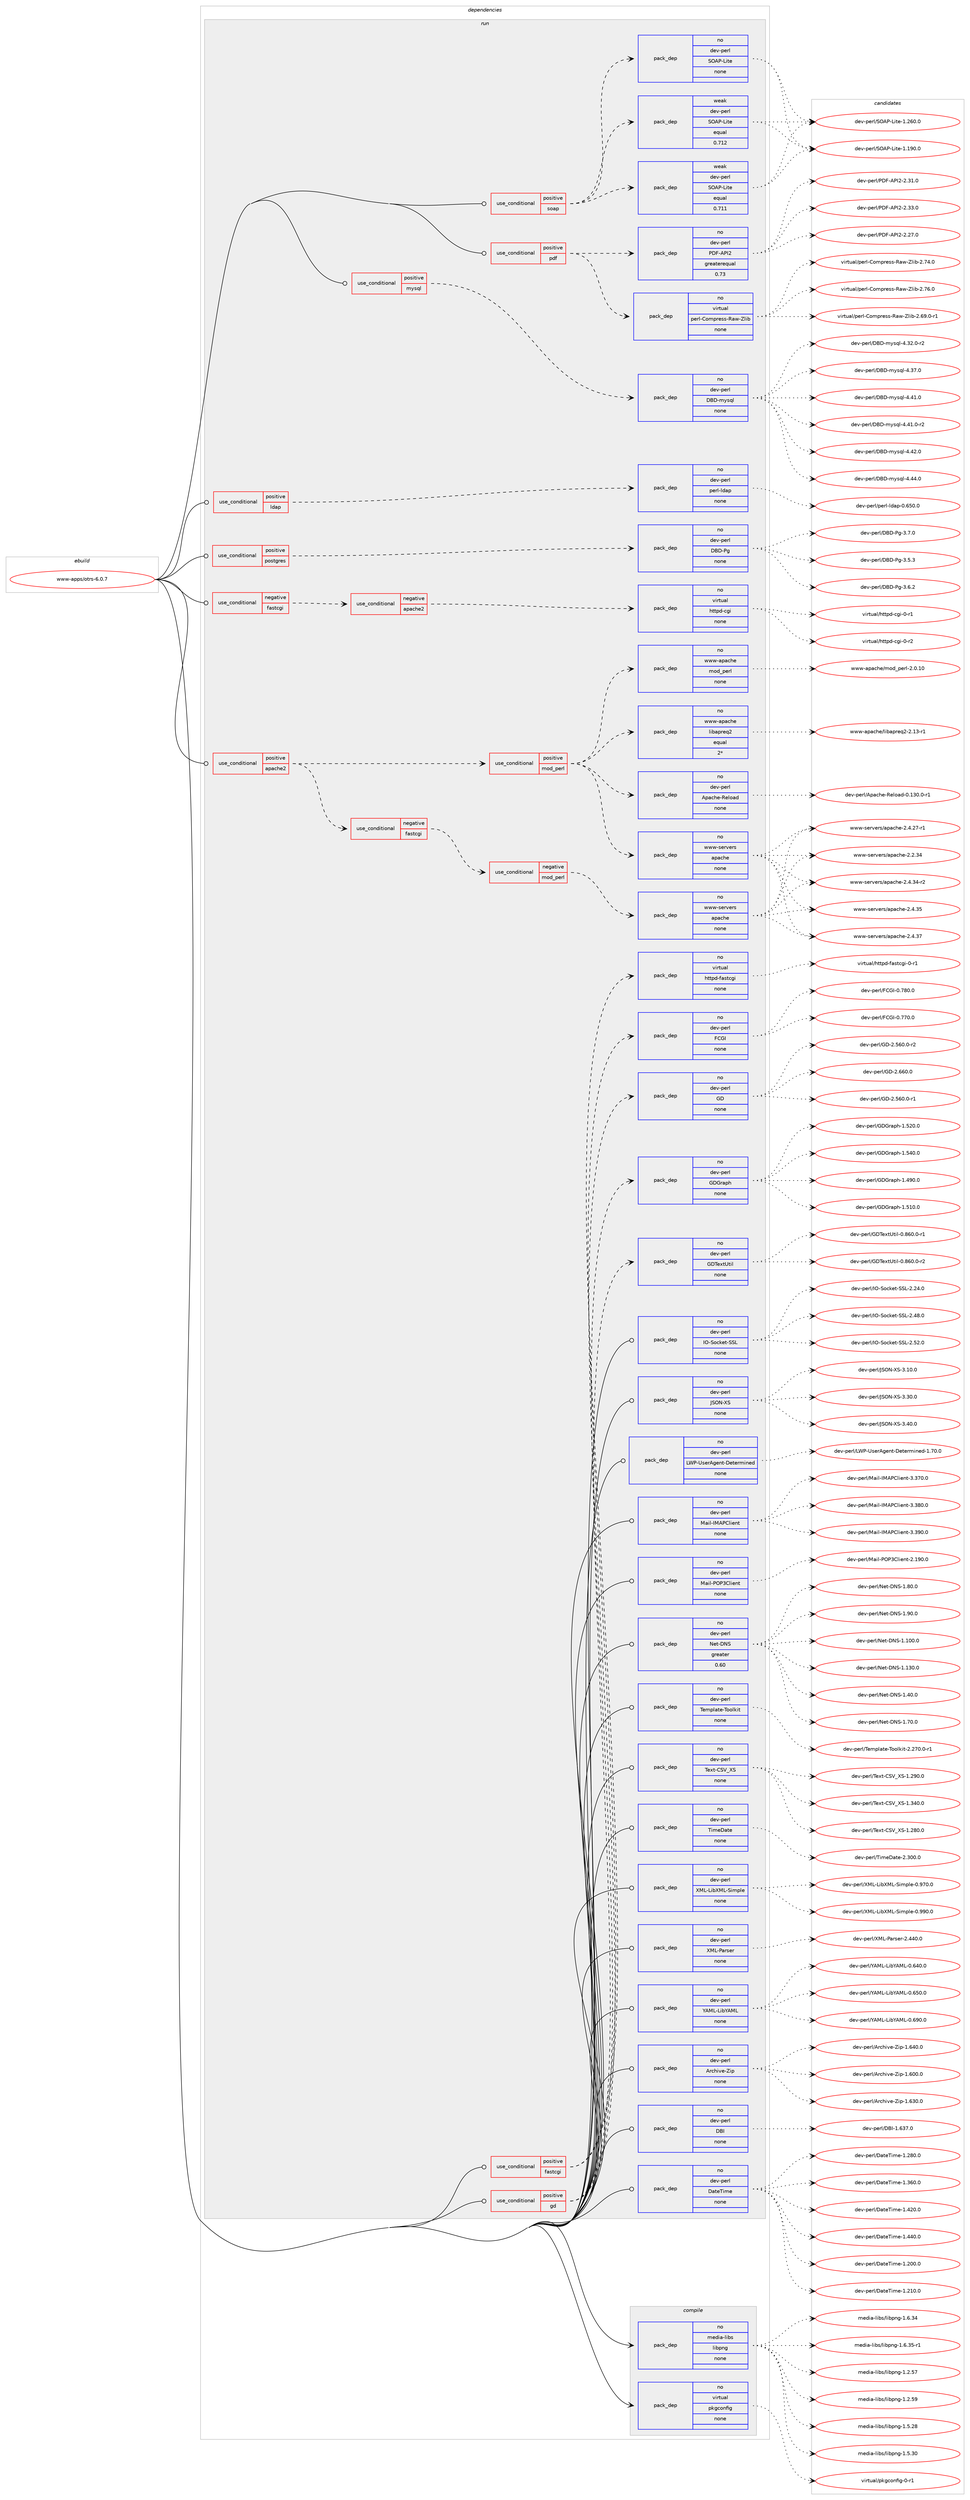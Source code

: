 digraph prolog {

# *************
# Graph options
# *************

newrank=true;
concentrate=true;
compound=true;
graph [rankdir=LR,fontname=Helvetica,fontsize=10,ranksep=1.5];#, ranksep=2.5, nodesep=0.2];
edge  [arrowhead=vee];
node  [fontname=Helvetica,fontsize=10];

# **********
# The ebuild
# **********

subgraph cluster_leftcol {
color=gray;
rank=same;
label=<<i>ebuild</i>>;
id [label="www-apps/otrs-6.0.7", color=red, width=4, href="../www-apps/otrs-6.0.7.svg"];
}

# ****************
# The dependencies
# ****************

subgraph cluster_midcol {
color=gray;
label=<<i>dependencies</i>>;
subgraph cluster_compile {
fillcolor="#eeeeee";
style=filled;
label=<<i>compile</i>>;
subgraph pack6107 {
dependency7615 [label=<<TABLE BORDER="0" CELLBORDER="1" CELLSPACING="0" CELLPADDING="4" WIDTH="220"><TR><TD ROWSPAN="6" CELLPADDING="30">pack_dep</TD></TR><TR><TD WIDTH="110">no</TD></TR><TR><TD>media-libs</TD></TR><TR><TD>libpng</TD></TR><TR><TD>none</TD></TR><TR><TD></TD></TR></TABLE>>, shape=none, color=blue];
}
id:e -> dependency7615:w [weight=20,style="solid",arrowhead="vee"];
subgraph pack6108 {
dependency7616 [label=<<TABLE BORDER="0" CELLBORDER="1" CELLSPACING="0" CELLPADDING="4" WIDTH="220"><TR><TD ROWSPAN="6" CELLPADDING="30">pack_dep</TD></TR><TR><TD WIDTH="110">no</TD></TR><TR><TD>virtual</TD></TR><TR><TD>pkgconfig</TD></TR><TR><TD>none</TD></TR><TR><TD></TD></TR></TABLE>>, shape=none, color=blue];
}
id:e -> dependency7616:w [weight=20,style="solid",arrowhead="vee"];
}
subgraph cluster_compileandrun {
fillcolor="#eeeeee";
style=filled;
label=<<i>compile and run</i>>;
}
subgraph cluster_run {
fillcolor="#eeeeee";
style=filled;
label=<<i>run</i>>;
subgraph cond1321 {
dependency7617 [label=<<TABLE BORDER="0" CELLBORDER="1" CELLSPACING="0" CELLPADDING="4"><TR><TD ROWSPAN="3" CELLPADDING="10">use_conditional</TD></TR><TR><TD>negative</TD></TR><TR><TD>fastcgi</TD></TR></TABLE>>, shape=none, color=red];
subgraph cond1322 {
dependency7618 [label=<<TABLE BORDER="0" CELLBORDER="1" CELLSPACING="0" CELLPADDING="4"><TR><TD ROWSPAN="3" CELLPADDING="10">use_conditional</TD></TR><TR><TD>negative</TD></TR><TR><TD>apache2</TD></TR></TABLE>>, shape=none, color=red];
subgraph pack6109 {
dependency7619 [label=<<TABLE BORDER="0" CELLBORDER="1" CELLSPACING="0" CELLPADDING="4" WIDTH="220"><TR><TD ROWSPAN="6" CELLPADDING="30">pack_dep</TD></TR><TR><TD WIDTH="110">no</TD></TR><TR><TD>virtual</TD></TR><TR><TD>httpd-cgi</TD></TR><TR><TD>none</TD></TR><TR><TD></TD></TR></TABLE>>, shape=none, color=blue];
}
dependency7618:e -> dependency7619:w [weight=20,style="dashed",arrowhead="vee"];
}
dependency7617:e -> dependency7618:w [weight=20,style="dashed",arrowhead="vee"];
}
id:e -> dependency7617:w [weight=20,style="solid",arrowhead="odot"];
subgraph cond1323 {
dependency7620 [label=<<TABLE BORDER="0" CELLBORDER="1" CELLSPACING="0" CELLPADDING="4"><TR><TD ROWSPAN="3" CELLPADDING="10">use_conditional</TD></TR><TR><TD>positive</TD></TR><TR><TD>apache2</TD></TR></TABLE>>, shape=none, color=red];
subgraph cond1324 {
dependency7621 [label=<<TABLE BORDER="0" CELLBORDER="1" CELLSPACING="0" CELLPADDING="4"><TR><TD ROWSPAN="3" CELLPADDING="10">use_conditional</TD></TR><TR><TD>positive</TD></TR><TR><TD>mod_perl</TD></TR></TABLE>>, shape=none, color=red];
subgraph pack6110 {
dependency7622 [label=<<TABLE BORDER="0" CELLBORDER="1" CELLSPACING="0" CELLPADDING="4" WIDTH="220"><TR><TD ROWSPAN="6" CELLPADDING="30">pack_dep</TD></TR><TR><TD WIDTH="110">no</TD></TR><TR><TD>dev-perl</TD></TR><TR><TD>Apache-Reload</TD></TR><TR><TD>none</TD></TR><TR><TD></TD></TR></TABLE>>, shape=none, color=blue];
}
dependency7621:e -> dependency7622:w [weight=20,style="dashed",arrowhead="vee"];
subgraph pack6111 {
dependency7623 [label=<<TABLE BORDER="0" CELLBORDER="1" CELLSPACING="0" CELLPADDING="4" WIDTH="220"><TR><TD ROWSPAN="6" CELLPADDING="30">pack_dep</TD></TR><TR><TD WIDTH="110">no</TD></TR><TR><TD>www-servers</TD></TR><TR><TD>apache</TD></TR><TR><TD>none</TD></TR><TR><TD></TD></TR></TABLE>>, shape=none, color=blue];
}
dependency7621:e -> dependency7623:w [weight=20,style="dashed",arrowhead="vee"];
subgraph pack6112 {
dependency7624 [label=<<TABLE BORDER="0" CELLBORDER="1" CELLSPACING="0" CELLPADDING="4" WIDTH="220"><TR><TD ROWSPAN="6" CELLPADDING="30">pack_dep</TD></TR><TR><TD WIDTH="110">no</TD></TR><TR><TD>www-apache</TD></TR><TR><TD>libapreq2</TD></TR><TR><TD>equal</TD></TR><TR><TD>2*</TD></TR></TABLE>>, shape=none, color=blue];
}
dependency7621:e -> dependency7624:w [weight=20,style="dashed",arrowhead="vee"];
subgraph pack6113 {
dependency7625 [label=<<TABLE BORDER="0" CELLBORDER="1" CELLSPACING="0" CELLPADDING="4" WIDTH="220"><TR><TD ROWSPAN="6" CELLPADDING="30">pack_dep</TD></TR><TR><TD WIDTH="110">no</TD></TR><TR><TD>www-apache</TD></TR><TR><TD>mod_perl</TD></TR><TR><TD>none</TD></TR><TR><TD></TD></TR></TABLE>>, shape=none, color=blue];
}
dependency7621:e -> dependency7625:w [weight=20,style="dashed",arrowhead="vee"];
}
dependency7620:e -> dependency7621:w [weight=20,style="dashed",arrowhead="vee"];
subgraph cond1325 {
dependency7626 [label=<<TABLE BORDER="0" CELLBORDER="1" CELLSPACING="0" CELLPADDING="4"><TR><TD ROWSPAN="3" CELLPADDING="10">use_conditional</TD></TR><TR><TD>negative</TD></TR><TR><TD>fastcgi</TD></TR></TABLE>>, shape=none, color=red];
subgraph cond1326 {
dependency7627 [label=<<TABLE BORDER="0" CELLBORDER="1" CELLSPACING="0" CELLPADDING="4"><TR><TD ROWSPAN="3" CELLPADDING="10">use_conditional</TD></TR><TR><TD>negative</TD></TR><TR><TD>mod_perl</TD></TR></TABLE>>, shape=none, color=red];
subgraph pack6114 {
dependency7628 [label=<<TABLE BORDER="0" CELLBORDER="1" CELLSPACING="0" CELLPADDING="4" WIDTH="220"><TR><TD ROWSPAN="6" CELLPADDING="30">pack_dep</TD></TR><TR><TD WIDTH="110">no</TD></TR><TR><TD>www-servers</TD></TR><TR><TD>apache</TD></TR><TR><TD>none</TD></TR><TR><TD></TD></TR></TABLE>>, shape=none, color=blue];
}
dependency7627:e -> dependency7628:w [weight=20,style="dashed",arrowhead="vee"];
}
dependency7626:e -> dependency7627:w [weight=20,style="dashed",arrowhead="vee"];
}
dependency7620:e -> dependency7626:w [weight=20,style="dashed",arrowhead="vee"];
}
id:e -> dependency7620:w [weight=20,style="solid",arrowhead="odot"];
subgraph cond1327 {
dependency7629 [label=<<TABLE BORDER="0" CELLBORDER="1" CELLSPACING="0" CELLPADDING="4"><TR><TD ROWSPAN="3" CELLPADDING="10">use_conditional</TD></TR><TR><TD>positive</TD></TR><TR><TD>fastcgi</TD></TR></TABLE>>, shape=none, color=red];
subgraph pack6115 {
dependency7630 [label=<<TABLE BORDER="0" CELLBORDER="1" CELLSPACING="0" CELLPADDING="4" WIDTH="220"><TR><TD ROWSPAN="6" CELLPADDING="30">pack_dep</TD></TR><TR><TD WIDTH="110">no</TD></TR><TR><TD>dev-perl</TD></TR><TR><TD>FCGI</TD></TR><TR><TD>none</TD></TR><TR><TD></TD></TR></TABLE>>, shape=none, color=blue];
}
dependency7629:e -> dependency7630:w [weight=20,style="dashed",arrowhead="vee"];
subgraph pack6116 {
dependency7631 [label=<<TABLE BORDER="0" CELLBORDER="1" CELLSPACING="0" CELLPADDING="4" WIDTH="220"><TR><TD ROWSPAN="6" CELLPADDING="30">pack_dep</TD></TR><TR><TD WIDTH="110">no</TD></TR><TR><TD>virtual</TD></TR><TR><TD>httpd-fastcgi</TD></TR><TR><TD>none</TD></TR><TR><TD></TD></TR></TABLE>>, shape=none, color=blue];
}
dependency7629:e -> dependency7631:w [weight=20,style="dashed",arrowhead="vee"];
}
id:e -> dependency7629:w [weight=20,style="solid",arrowhead="odot"];
subgraph cond1328 {
dependency7632 [label=<<TABLE BORDER="0" CELLBORDER="1" CELLSPACING="0" CELLPADDING="4"><TR><TD ROWSPAN="3" CELLPADDING="10">use_conditional</TD></TR><TR><TD>positive</TD></TR><TR><TD>gd</TD></TR></TABLE>>, shape=none, color=red];
subgraph pack6117 {
dependency7633 [label=<<TABLE BORDER="0" CELLBORDER="1" CELLSPACING="0" CELLPADDING="4" WIDTH="220"><TR><TD ROWSPAN="6" CELLPADDING="30">pack_dep</TD></TR><TR><TD WIDTH="110">no</TD></TR><TR><TD>dev-perl</TD></TR><TR><TD>GD</TD></TR><TR><TD>none</TD></TR><TR><TD></TD></TR></TABLE>>, shape=none, color=blue];
}
dependency7632:e -> dependency7633:w [weight=20,style="dashed",arrowhead="vee"];
subgraph pack6118 {
dependency7634 [label=<<TABLE BORDER="0" CELLBORDER="1" CELLSPACING="0" CELLPADDING="4" WIDTH="220"><TR><TD ROWSPAN="6" CELLPADDING="30">pack_dep</TD></TR><TR><TD WIDTH="110">no</TD></TR><TR><TD>dev-perl</TD></TR><TR><TD>GDTextUtil</TD></TR><TR><TD>none</TD></TR><TR><TD></TD></TR></TABLE>>, shape=none, color=blue];
}
dependency7632:e -> dependency7634:w [weight=20,style="dashed",arrowhead="vee"];
subgraph pack6119 {
dependency7635 [label=<<TABLE BORDER="0" CELLBORDER="1" CELLSPACING="0" CELLPADDING="4" WIDTH="220"><TR><TD ROWSPAN="6" CELLPADDING="30">pack_dep</TD></TR><TR><TD WIDTH="110">no</TD></TR><TR><TD>dev-perl</TD></TR><TR><TD>GDGraph</TD></TR><TR><TD>none</TD></TR><TR><TD></TD></TR></TABLE>>, shape=none, color=blue];
}
dependency7632:e -> dependency7635:w [weight=20,style="dashed",arrowhead="vee"];
}
id:e -> dependency7632:w [weight=20,style="solid",arrowhead="odot"];
subgraph cond1329 {
dependency7636 [label=<<TABLE BORDER="0" CELLBORDER="1" CELLSPACING="0" CELLPADDING="4"><TR><TD ROWSPAN="3" CELLPADDING="10">use_conditional</TD></TR><TR><TD>positive</TD></TR><TR><TD>ldap</TD></TR></TABLE>>, shape=none, color=red];
subgraph pack6120 {
dependency7637 [label=<<TABLE BORDER="0" CELLBORDER="1" CELLSPACING="0" CELLPADDING="4" WIDTH="220"><TR><TD ROWSPAN="6" CELLPADDING="30">pack_dep</TD></TR><TR><TD WIDTH="110">no</TD></TR><TR><TD>dev-perl</TD></TR><TR><TD>perl-ldap</TD></TR><TR><TD>none</TD></TR><TR><TD></TD></TR></TABLE>>, shape=none, color=blue];
}
dependency7636:e -> dependency7637:w [weight=20,style="dashed",arrowhead="vee"];
}
id:e -> dependency7636:w [weight=20,style="solid",arrowhead="odot"];
subgraph cond1330 {
dependency7638 [label=<<TABLE BORDER="0" CELLBORDER="1" CELLSPACING="0" CELLPADDING="4"><TR><TD ROWSPAN="3" CELLPADDING="10">use_conditional</TD></TR><TR><TD>positive</TD></TR><TR><TD>mysql</TD></TR></TABLE>>, shape=none, color=red];
subgraph pack6121 {
dependency7639 [label=<<TABLE BORDER="0" CELLBORDER="1" CELLSPACING="0" CELLPADDING="4" WIDTH="220"><TR><TD ROWSPAN="6" CELLPADDING="30">pack_dep</TD></TR><TR><TD WIDTH="110">no</TD></TR><TR><TD>dev-perl</TD></TR><TR><TD>DBD-mysql</TD></TR><TR><TD>none</TD></TR><TR><TD></TD></TR></TABLE>>, shape=none, color=blue];
}
dependency7638:e -> dependency7639:w [weight=20,style="dashed",arrowhead="vee"];
}
id:e -> dependency7638:w [weight=20,style="solid",arrowhead="odot"];
subgraph cond1331 {
dependency7640 [label=<<TABLE BORDER="0" CELLBORDER="1" CELLSPACING="0" CELLPADDING="4"><TR><TD ROWSPAN="3" CELLPADDING="10">use_conditional</TD></TR><TR><TD>positive</TD></TR><TR><TD>pdf</TD></TR></TABLE>>, shape=none, color=red];
subgraph pack6122 {
dependency7641 [label=<<TABLE BORDER="0" CELLBORDER="1" CELLSPACING="0" CELLPADDING="4" WIDTH="220"><TR><TD ROWSPAN="6" CELLPADDING="30">pack_dep</TD></TR><TR><TD WIDTH="110">no</TD></TR><TR><TD>dev-perl</TD></TR><TR><TD>PDF-API2</TD></TR><TR><TD>greaterequal</TD></TR><TR><TD>0.73</TD></TR></TABLE>>, shape=none, color=blue];
}
dependency7640:e -> dependency7641:w [weight=20,style="dashed",arrowhead="vee"];
subgraph pack6123 {
dependency7642 [label=<<TABLE BORDER="0" CELLBORDER="1" CELLSPACING="0" CELLPADDING="4" WIDTH="220"><TR><TD ROWSPAN="6" CELLPADDING="30">pack_dep</TD></TR><TR><TD WIDTH="110">no</TD></TR><TR><TD>virtual</TD></TR><TR><TD>perl-Compress-Raw-Zlib</TD></TR><TR><TD>none</TD></TR><TR><TD></TD></TR></TABLE>>, shape=none, color=blue];
}
dependency7640:e -> dependency7642:w [weight=20,style="dashed",arrowhead="vee"];
}
id:e -> dependency7640:w [weight=20,style="solid",arrowhead="odot"];
subgraph cond1332 {
dependency7643 [label=<<TABLE BORDER="0" CELLBORDER="1" CELLSPACING="0" CELLPADDING="4"><TR><TD ROWSPAN="3" CELLPADDING="10">use_conditional</TD></TR><TR><TD>positive</TD></TR><TR><TD>postgres</TD></TR></TABLE>>, shape=none, color=red];
subgraph pack6124 {
dependency7644 [label=<<TABLE BORDER="0" CELLBORDER="1" CELLSPACING="0" CELLPADDING="4" WIDTH="220"><TR><TD ROWSPAN="6" CELLPADDING="30">pack_dep</TD></TR><TR><TD WIDTH="110">no</TD></TR><TR><TD>dev-perl</TD></TR><TR><TD>DBD-Pg</TD></TR><TR><TD>none</TD></TR><TR><TD></TD></TR></TABLE>>, shape=none, color=blue];
}
dependency7643:e -> dependency7644:w [weight=20,style="dashed",arrowhead="vee"];
}
id:e -> dependency7643:w [weight=20,style="solid",arrowhead="odot"];
subgraph cond1333 {
dependency7645 [label=<<TABLE BORDER="0" CELLBORDER="1" CELLSPACING="0" CELLPADDING="4"><TR><TD ROWSPAN="3" CELLPADDING="10">use_conditional</TD></TR><TR><TD>positive</TD></TR><TR><TD>soap</TD></TR></TABLE>>, shape=none, color=red];
subgraph pack6125 {
dependency7646 [label=<<TABLE BORDER="0" CELLBORDER="1" CELLSPACING="0" CELLPADDING="4" WIDTH="220"><TR><TD ROWSPAN="6" CELLPADDING="30">pack_dep</TD></TR><TR><TD WIDTH="110">no</TD></TR><TR><TD>dev-perl</TD></TR><TR><TD>SOAP-Lite</TD></TR><TR><TD>none</TD></TR><TR><TD></TD></TR></TABLE>>, shape=none, color=blue];
}
dependency7645:e -> dependency7646:w [weight=20,style="dashed",arrowhead="vee"];
subgraph pack6126 {
dependency7647 [label=<<TABLE BORDER="0" CELLBORDER="1" CELLSPACING="0" CELLPADDING="4" WIDTH="220"><TR><TD ROWSPAN="6" CELLPADDING="30">pack_dep</TD></TR><TR><TD WIDTH="110">weak</TD></TR><TR><TD>dev-perl</TD></TR><TR><TD>SOAP-Lite</TD></TR><TR><TD>equal</TD></TR><TR><TD>0.711</TD></TR></TABLE>>, shape=none, color=blue];
}
dependency7645:e -> dependency7647:w [weight=20,style="dashed",arrowhead="vee"];
subgraph pack6127 {
dependency7648 [label=<<TABLE BORDER="0" CELLBORDER="1" CELLSPACING="0" CELLPADDING="4" WIDTH="220"><TR><TD ROWSPAN="6" CELLPADDING="30">pack_dep</TD></TR><TR><TD WIDTH="110">weak</TD></TR><TR><TD>dev-perl</TD></TR><TR><TD>SOAP-Lite</TD></TR><TR><TD>equal</TD></TR><TR><TD>0.712</TD></TR></TABLE>>, shape=none, color=blue];
}
dependency7645:e -> dependency7648:w [weight=20,style="dashed",arrowhead="vee"];
}
id:e -> dependency7645:w [weight=20,style="solid",arrowhead="odot"];
subgraph pack6128 {
dependency7649 [label=<<TABLE BORDER="0" CELLBORDER="1" CELLSPACING="0" CELLPADDING="4" WIDTH="220"><TR><TD ROWSPAN="6" CELLPADDING="30">pack_dep</TD></TR><TR><TD WIDTH="110">no</TD></TR><TR><TD>dev-perl</TD></TR><TR><TD>Archive-Zip</TD></TR><TR><TD>none</TD></TR><TR><TD></TD></TR></TABLE>>, shape=none, color=blue];
}
id:e -> dependency7649:w [weight=20,style="solid",arrowhead="odot"];
subgraph pack6129 {
dependency7650 [label=<<TABLE BORDER="0" CELLBORDER="1" CELLSPACING="0" CELLPADDING="4" WIDTH="220"><TR><TD ROWSPAN="6" CELLPADDING="30">pack_dep</TD></TR><TR><TD WIDTH="110">no</TD></TR><TR><TD>dev-perl</TD></TR><TR><TD>DBI</TD></TR><TR><TD>none</TD></TR><TR><TD></TD></TR></TABLE>>, shape=none, color=blue];
}
id:e -> dependency7650:w [weight=20,style="solid",arrowhead="odot"];
subgraph pack6130 {
dependency7651 [label=<<TABLE BORDER="0" CELLBORDER="1" CELLSPACING="0" CELLPADDING="4" WIDTH="220"><TR><TD ROWSPAN="6" CELLPADDING="30">pack_dep</TD></TR><TR><TD WIDTH="110">no</TD></TR><TR><TD>dev-perl</TD></TR><TR><TD>DateTime</TD></TR><TR><TD>none</TD></TR><TR><TD></TD></TR></TABLE>>, shape=none, color=blue];
}
id:e -> dependency7651:w [weight=20,style="solid",arrowhead="odot"];
subgraph pack6131 {
dependency7652 [label=<<TABLE BORDER="0" CELLBORDER="1" CELLSPACING="0" CELLPADDING="4" WIDTH="220"><TR><TD ROWSPAN="6" CELLPADDING="30">pack_dep</TD></TR><TR><TD WIDTH="110">no</TD></TR><TR><TD>dev-perl</TD></TR><TR><TD>IO-Socket-SSL</TD></TR><TR><TD>none</TD></TR><TR><TD></TD></TR></TABLE>>, shape=none, color=blue];
}
id:e -> dependency7652:w [weight=20,style="solid",arrowhead="odot"];
subgraph pack6132 {
dependency7653 [label=<<TABLE BORDER="0" CELLBORDER="1" CELLSPACING="0" CELLPADDING="4" WIDTH="220"><TR><TD ROWSPAN="6" CELLPADDING="30">pack_dep</TD></TR><TR><TD WIDTH="110">no</TD></TR><TR><TD>dev-perl</TD></TR><TR><TD>JSON-XS</TD></TR><TR><TD>none</TD></TR><TR><TD></TD></TR></TABLE>>, shape=none, color=blue];
}
id:e -> dependency7653:w [weight=20,style="solid",arrowhead="odot"];
subgraph pack6133 {
dependency7654 [label=<<TABLE BORDER="0" CELLBORDER="1" CELLSPACING="0" CELLPADDING="4" WIDTH="220"><TR><TD ROWSPAN="6" CELLPADDING="30">pack_dep</TD></TR><TR><TD WIDTH="110">no</TD></TR><TR><TD>dev-perl</TD></TR><TR><TD>LWP-UserAgent-Determined</TD></TR><TR><TD>none</TD></TR><TR><TD></TD></TR></TABLE>>, shape=none, color=blue];
}
id:e -> dependency7654:w [weight=20,style="solid",arrowhead="odot"];
subgraph pack6134 {
dependency7655 [label=<<TABLE BORDER="0" CELLBORDER="1" CELLSPACING="0" CELLPADDING="4" WIDTH="220"><TR><TD ROWSPAN="6" CELLPADDING="30">pack_dep</TD></TR><TR><TD WIDTH="110">no</TD></TR><TR><TD>dev-perl</TD></TR><TR><TD>Mail-IMAPClient</TD></TR><TR><TD>none</TD></TR><TR><TD></TD></TR></TABLE>>, shape=none, color=blue];
}
id:e -> dependency7655:w [weight=20,style="solid",arrowhead="odot"];
subgraph pack6135 {
dependency7656 [label=<<TABLE BORDER="0" CELLBORDER="1" CELLSPACING="0" CELLPADDING="4" WIDTH="220"><TR><TD ROWSPAN="6" CELLPADDING="30">pack_dep</TD></TR><TR><TD WIDTH="110">no</TD></TR><TR><TD>dev-perl</TD></TR><TR><TD>Mail-POP3Client</TD></TR><TR><TD>none</TD></TR><TR><TD></TD></TR></TABLE>>, shape=none, color=blue];
}
id:e -> dependency7656:w [weight=20,style="solid",arrowhead="odot"];
subgraph pack6136 {
dependency7657 [label=<<TABLE BORDER="0" CELLBORDER="1" CELLSPACING="0" CELLPADDING="4" WIDTH="220"><TR><TD ROWSPAN="6" CELLPADDING="30">pack_dep</TD></TR><TR><TD WIDTH="110">no</TD></TR><TR><TD>dev-perl</TD></TR><TR><TD>Net-DNS</TD></TR><TR><TD>greater</TD></TR><TR><TD>0.60</TD></TR></TABLE>>, shape=none, color=blue];
}
id:e -> dependency7657:w [weight=20,style="solid",arrowhead="odot"];
subgraph pack6137 {
dependency7658 [label=<<TABLE BORDER="0" CELLBORDER="1" CELLSPACING="0" CELLPADDING="4" WIDTH="220"><TR><TD ROWSPAN="6" CELLPADDING="30">pack_dep</TD></TR><TR><TD WIDTH="110">no</TD></TR><TR><TD>dev-perl</TD></TR><TR><TD>Template-Toolkit</TD></TR><TR><TD>none</TD></TR><TR><TD></TD></TR></TABLE>>, shape=none, color=blue];
}
id:e -> dependency7658:w [weight=20,style="solid",arrowhead="odot"];
subgraph pack6138 {
dependency7659 [label=<<TABLE BORDER="0" CELLBORDER="1" CELLSPACING="0" CELLPADDING="4" WIDTH="220"><TR><TD ROWSPAN="6" CELLPADDING="30">pack_dep</TD></TR><TR><TD WIDTH="110">no</TD></TR><TR><TD>dev-perl</TD></TR><TR><TD>Text-CSV_XS</TD></TR><TR><TD>none</TD></TR><TR><TD></TD></TR></TABLE>>, shape=none, color=blue];
}
id:e -> dependency7659:w [weight=20,style="solid",arrowhead="odot"];
subgraph pack6139 {
dependency7660 [label=<<TABLE BORDER="0" CELLBORDER="1" CELLSPACING="0" CELLPADDING="4" WIDTH="220"><TR><TD ROWSPAN="6" CELLPADDING="30">pack_dep</TD></TR><TR><TD WIDTH="110">no</TD></TR><TR><TD>dev-perl</TD></TR><TR><TD>TimeDate</TD></TR><TR><TD>none</TD></TR><TR><TD></TD></TR></TABLE>>, shape=none, color=blue];
}
id:e -> dependency7660:w [weight=20,style="solid",arrowhead="odot"];
subgraph pack6140 {
dependency7661 [label=<<TABLE BORDER="0" CELLBORDER="1" CELLSPACING="0" CELLPADDING="4" WIDTH="220"><TR><TD ROWSPAN="6" CELLPADDING="30">pack_dep</TD></TR><TR><TD WIDTH="110">no</TD></TR><TR><TD>dev-perl</TD></TR><TR><TD>XML-LibXML-Simple</TD></TR><TR><TD>none</TD></TR><TR><TD></TD></TR></TABLE>>, shape=none, color=blue];
}
id:e -> dependency7661:w [weight=20,style="solid",arrowhead="odot"];
subgraph pack6141 {
dependency7662 [label=<<TABLE BORDER="0" CELLBORDER="1" CELLSPACING="0" CELLPADDING="4" WIDTH="220"><TR><TD ROWSPAN="6" CELLPADDING="30">pack_dep</TD></TR><TR><TD WIDTH="110">no</TD></TR><TR><TD>dev-perl</TD></TR><TR><TD>XML-Parser</TD></TR><TR><TD>none</TD></TR><TR><TD></TD></TR></TABLE>>, shape=none, color=blue];
}
id:e -> dependency7662:w [weight=20,style="solid",arrowhead="odot"];
subgraph pack6142 {
dependency7663 [label=<<TABLE BORDER="0" CELLBORDER="1" CELLSPACING="0" CELLPADDING="4" WIDTH="220"><TR><TD ROWSPAN="6" CELLPADDING="30">pack_dep</TD></TR><TR><TD WIDTH="110">no</TD></TR><TR><TD>dev-perl</TD></TR><TR><TD>YAML-LibYAML</TD></TR><TR><TD>none</TD></TR><TR><TD></TD></TR></TABLE>>, shape=none, color=blue];
}
id:e -> dependency7663:w [weight=20,style="solid",arrowhead="odot"];
}
}

# **************
# The candidates
# **************

subgraph cluster_choices {
rank=same;
color=gray;
label=<<i>candidates</i>>;

subgraph choice6107 {
color=black;
nodesep=1;
choice109101100105974510810598115471081059811211010345494650465355 [label="media-libs/libpng-1.2.57", color=red, width=4,href="../media-libs/libpng-1.2.57.svg"];
choice109101100105974510810598115471081059811211010345494650465357 [label="media-libs/libpng-1.2.59", color=red, width=4,href="../media-libs/libpng-1.2.59.svg"];
choice109101100105974510810598115471081059811211010345494653465056 [label="media-libs/libpng-1.5.28", color=red, width=4,href="../media-libs/libpng-1.5.28.svg"];
choice109101100105974510810598115471081059811211010345494653465148 [label="media-libs/libpng-1.5.30", color=red, width=4,href="../media-libs/libpng-1.5.30.svg"];
choice109101100105974510810598115471081059811211010345494654465152 [label="media-libs/libpng-1.6.34", color=red, width=4,href="../media-libs/libpng-1.6.34.svg"];
choice1091011001059745108105981154710810598112110103454946544651534511449 [label="media-libs/libpng-1.6.35-r1", color=red, width=4,href="../media-libs/libpng-1.6.35-r1.svg"];
dependency7615:e -> choice109101100105974510810598115471081059811211010345494650465355:w [style=dotted,weight="100"];
dependency7615:e -> choice109101100105974510810598115471081059811211010345494650465357:w [style=dotted,weight="100"];
dependency7615:e -> choice109101100105974510810598115471081059811211010345494653465056:w [style=dotted,weight="100"];
dependency7615:e -> choice109101100105974510810598115471081059811211010345494653465148:w [style=dotted,weight="100"];
dependency7615:e -> choice109101100105974510810598115471081059811211010345494654465152:w [style=dotted,weight="100"];
dependency7615:e -> choice1091011001059745108105981154710810598112110103454946544651534511449:w [style=dotted,weight="100"];
}
subgraph choice6108 {
color=black;
nodesep=1;
choice11810511411611797108471121071039911111010210510345484511449 [label="virtual/pkgconfig-0-r1", color=red, width=4,href="../virtual/pkgconfig-0-r1.svg"];
dependency7616:e -> choice11810511411611797108471121071039911111010210510345484511449:w [style=dotted,weight="100"];
}
subgraph choice6109 {
color=black;
nodesep=1;
choice1181051141161179710847104116116112100459910310545484511449 [label="virtual/httpd-cgi-0-r1", color=red, width=4,href="../virtual/httpd-cgi-0-r1.svg"];
choice1181051141161179710847104116116112100459910310545484511450 [label="virtual/httpd-cgi-0-r2", color=red, width=4,href="../virtual/httpd-cgi-0-r2.svg"];
dependency7619:e -> choice1181051141161179710847104116116112100459910310545484511449:w [style=dotted,weight="100"];
dependency7619:e -> choice1181051141161179710847104116116112100459910310545484511450:w [style=dotted,weight="100"];
}
subgraph choice6110 {
color=black;
nodesep=1;
choice100101118451121011141084765112979910410145821011081119710045484649514846484511449 [label="dev-perl/Apache-Reload-0.130.0-r1", color=red, width=4,href="../dev-perl/Apache-Reload-0.130.0-r1.svg"];
dependency7622:e -> choice100101118451121011141084765112979910410145821011081119710045484649514846484511449:w [style=dotted,weight="100"];
}
subgraph choice6111 {
color=black;
nodesep=1;
choice119119119451151011141181011141154797112979910410145504650465152 [label="www-servers/apache-2.2.34", color=red, width=4,href="../www-servers/apache-2.2.34.svg"];
choice1191191194511510111411810111411547971129799104101455046524650554511449 [label="www-servers/apache-2.4.27-r1", color=red, width=4,href="../www-servers/apache-2.4.27-r1.svg"];
choice1191191194511510111411810111411547971129799104101455046524651524511450 [label="www-servers/apache-2.4.34-r2", color=red, width=4,href="../www-servers/apache-2.4.34-r2.svg"];
choice119119119451151011141181011141154797112979910410145504652465153 [label="www-servers/apache-2.4.35", color=red, width=4,href="../www-servers/apache-2.4.35.svg"];
choice119119119451151011141181011141154797112979910410145504652465155 [label="www-servers/apache-2.4.37", color=red, width=4,href="../www-servers/apache-2.4.37.svg"];
dependency7623:e -> choice119119119451151011141181011141154797112979910410145504650465152:w [style=dotted,weight="100"];
dependency7623:e -> choice1191191194511510111411810111411547971129799104101455046524650554511449:w [style=dotted,weight="100"];
dependency7623:e -> choice1191191194511510111411810111411547971129799104101455046524651524511450:w [style=dotted,weight="100"];
dependency7623:e -> choice119119119451151011141181011141154797112979910410145504652465153:w [style=dotted,weight="100"];
dependency7623:e -> choice119119119451151011141181011141154797112979910410145504652465155:w [style=dotted,weight="100"];
}
subgraph choice6112 {
color=black;
nodesep=1;
choice119119119459711297991041014710810598971121141011135045504649514511449 [label="www-apache/libapreq2-2.13-r1", color=red, width=4,href="../www-apache/libapreq2-2.13-r1.svg"];
dependency7624:e -> choice119119119459711297991041014710810598971121141011135045504649514511449:w [style=dotted,weight="100"];
}
subgraph choice6113 {
color=black;
nodesep=1;
choice11911911945971129799104101471091111009511210111410845504648464948 [label="www-apache/mod_perl-2.0.10", color=red, width=4,href="../www-apache/mod_perl-2.0.10.svg"];
dependency7625:e -> choice11911911945971129799104101471091111009511210111410845504648464948:w [style=dotted,weight="100"];
}
subgraph choice6114 {
color=black;
nodesep=1;
choice119119119451151011141181011141154797112979910410145504650465152 [label="www-servers/apache-2.2.34", color=red, width=4,href="../www-servers/apache-2.2.34.svg"];
choice1191191194511510111411810111411547971129799104101455046524650554511449 [label="www-servers/apache-2.4.27-r1", color=red, width=4,href="../www-servers/apache-2.4.27-r1.svg"];
choice1191191194511510111411810111411547971129799104101455046524651524511450 [label="www-servers/apache-2.4.34-r2", color=red, width=4,href="../www-servers/apache-2.4.34-r2.svg"];
choice119119119451151011141181011141154797112979910410145504652465153 [label="www-servers/apache-2.4.35", color=red, width=4,href="../www-servers/apache-2.4.35.svg"];
choice119119119451151011141181011141154797112979910410145504652465155 [label="www-servers/apache-2.4.37", color=red, width=4,href="../www-servers/apache-2.4.37.svg"];
dependency7628:e -> choice119119119451151011141181011141154797112979910410145504650465152:w [style=dotted,weight="100"];
dependency7628:e -> choice1191191194511510111411810111411547971129799104101455046524650554511449:w [style=dotted,weight="100"];
dependency7628:e -> choice1191191194511510111411810111411547971129799104101455046524651524511450:w [style=dotted,weight="100"];
dependency7628:e -> choice119119119451151011141181011141154797112979910410145504652465153:w [style=dotted,weight="100"];
dependency7628:e -> choice119119119451151011141181011141154797112979910410145504652465155:w [style=dotted,weight="100"];
}
subgraph choice6115 {
color=black;
nodesep=1;
choice1001011184511210111410847706771734548465555484648 [label="dev-perl/FCGI-0.770.0", color=red, width=4,href="../dev-perl/FCGI-0.770.0.svg"];
choice1001011184511210111410847706771734548465556484648 [label="dev-perl/FCGI-0.780.0", color=red, width=4,href="../dev-perl/FCGI-0.780.0.svg"];
dependency7630:e -> choice1001011184511210111410847706771734548465555484648:w [style=dotted,weight="100"];
dependency7630:e -> choice1001011184511210111410847706771734548465556484648:w [style=dotted,weight="100"];
}
subgraph choice6116 {
color=black;
nodesep=1;
choice118105114116117971084710411611611210045102971151169910310545484511449 [label="virtual/httpd-fastcgi-0-r1", color=red, width=4,href="../virtual/httpd-fastcgi-0-r1.svg"];
dependency7631:e -> choice118105114116117971084710411611611210045102971151169910310545484511449:w [style=dotted,weight="100"];
}
subgraph choice6117 {
color=black;
nodesep=1;
choice1001011184511210111410847716845504653544846484511449 [label="dev-perl/GD-2.560.0-r1", color=red, width=4,href="../dev-perl/GD-2.560.0-r1.svg"];
choice1001011184511210111410847716845504653544846484511450 [label="dev-perl/GD-2.560.0-r2", color=red, width=4,href="../dev-perl/GD-2.560.0-r2.svg"];
choice100101118451121011141084771684550465454484648 [label="dev-perl/GD-2.660.0", color=red, width=4,href="../dev-perl/GD-2.660.0.svg"];
dependency7633:e -> choice1001011184511210111410847716845504653544846484511449:w [style=dotted,weight="100"];
dependency7633:e -> choice1001011184511210111410847716845504653544846484511450:w [style=dotted,weight="100"];
dependency7633:e -> choice100101118451121011141084771684550465454484648:w [style=dotted,weight="100"];
}
subgraph choice6118 {
color=black;
nodesep=1;
choice10010111845112101114108477168841011201168511610510845484656544846484511449 [label="dev-perl/GDTextUtil-0.860.0-r1", color=red, width=4,href="../dev-perl/GDTextUtil-0.860.0-r1.svg"];
choice10010111845112101114108477168841011201168511610510845484656544846484511450 [label="dev-perl/GDTextUtil-0.860.0-r2", color=red, width=4,href="../dev-perl/GDTextUtil-0.860.0-r2.svg"];
dependency7634:e -> choice10010111845112101114108477168841011201168511610510845484656544846484511449:w [style=dotted,weight="100"];
dependency7634:e -> choice10010111845112101114108477168841011201168511610510845484656544846484511450:w [style=dotted,weight="100"];
}
subgraph choice6119 {
color=black;
nodesep=1;
choice1001011184511210111410847716871114971121044549465257484648 [label="dev-perl/GDGraph-1.490.0", color=red, width=4,href="../dev-perl/GDGraph-1.490.0.svg"];
choice1001011184511210111410847716871114971121044549465349484648 [label="dev-perl/GDGraph-1.510.0", color=red, width=4,href="../dev-perl/GDGraph-1.510.0.svg"];
choice1001011184511210111410847716871114971121044549465350484648 [label="dev-perl/GDGraph-1.520.0", color=red, width=4,href="../dev-perl/GDGraph-1.520.0.svg"];
choice1001011184511210111410847716871114971121044549465352484648 [label="dev-perl/GDGraph-1.540.0", color=red, width=4,href="../dev-perl/GDGraph-1.540.0.svg"];
dependency7635:e -> choice1001011184511210111410847716871114971121044549465257484648:w [style=dotted,weight="100"];
dependency7635:e -> choice1001011184511210111410847716871114971121044549465349484648:w [style=dotted,weight="100"];
dependency7635:e -> choice1001011184511210111410847716871114971121044549465350484648:w [style=dotted,weight="100"];
dependency7635:e -> choice1001011184511210111410847716871114971121044549465352484648:w [style=dotted,weight="100"];
}
subgraph choice6120 {
color=black;
nodesep=1;
choice100101118451121011141084711210111410845108100971124548465453484648 [label="dev-perl/perl-ldap-0.650.0", color=red, width=4,href="../dev-perl/perl-ldap-0.650.0.svg"];
dependency7637:e -> choice100101118451121011141084711210111410845108100971124548465453484648:w [style=dotted,weight="100"];
}
subgraph choice6121 {
color=black;
nodesep=1;
choice100101118451121011141084768666845109121115113108455246515046484511450 [label="dev-perl/DBD-mysql-4.32.0-r2", color=red, width=4,href="../dev-perl/DBD-mysql-4.32.0-r2.svg"];
choice10010111845112101114108476866684510912111511310845524651554648 [label="dev-perl/DBD-mysql-4.37.0", color=red, width=4,href="../dev-perl/DBD-mysql-4.37.0.svg"];
choice10010111845112101114108476866684510912111511310845524652494648 [label="dev-perl/DBD-mysql-4.41.0", color=red, width=4,href="../dev-perl/DBD-mysql-4.41.0.svg"];
choice100101118451121011141084768666845109121115113108455246524946484511450 [label="dev-perl/DBD-mysql-4.41.0-r2", color=red, width=4,href="../dev-perl/DBD-mysql-4.41.0-r2.svg"];
choice10010111845112101114108476866684510912111511310845524652504648 [label="dev-perl/DBD-mysql-4.42.0", color=red, width=4,href="../dev-perl/DBD-mysql-4.42.0.svg"];
choice10010111845112101114108476866684510912111511310845524652524648 [label="dev-perl/DBD-mysql-4.44.0", color=red, width=4,href="../dev-perl/DBD-mysql-4.44.0.svg"];
dependency7639:e -> choice100101118451121011141084768666845109121115113108455246515046484511450:w [style=dotted,weight="100"];
dependency7639:e -> choice10010111845112101114108476866684510912111511310845524651554648:w [style=dotted,weight="100"];
dependency7639:e -> choice10010111845112101114108476866684510912111511310845524652494648:w [style=dotted,weight="100"];
dependency7639:e -> choice100101118451121011141084768666845109121115113108455246524946484511450:w [style=dotted,weight="100"];
dependency7639:e -> choice10010111845112101114108476866684510912111511310845524652504648:w [style=dotted,weight="100"];
dependency7639:e -> choice10010111845112101114108476866684510912111511310845524652524648:w [style=dotted,weight="100"];
}
subgraph choice6122 {
color=black;
nodesep=1;
choice1001011184511210111410847806870456580735045504650554648 [label="dev-perl/PDF-API2-2.27.0", color=red, width=4,href="../dev-perl/PDF-API2-2.27.0.svg"];
choice1001011184511210111410847806870456580735045504651494648 [label="dev-perl/PDF-API2-2.31.0", color=red, width=4,href="../dev-perl/PDF-API2-2.31.0.svg"];
choice1001011184511210111410847806870456580735045504651514648 [label="dev-perl/PDF-API2-2.33.0", color=red, width=4,href="../dev-perl/PDF-API2-2.33.0.svg"];
dependency7641:e -> choice1001011184511210111410847806870456580735045504650554648:w [style=dotted,weight="100"];
dependency7641:e -> choice1001011184511210111410847806870456580735045504651494648:w [style=dotted,weight="100"];
dependency7641:e -> choice1001011184511210111410847806870456580735045504651514648:w [style=dotted,weight="100"];
}
subgraph choice6123 {
color=black;
nodesep=1;
choice11810511411611797108471121011141084567111109112114101115115458297119459010810598455046545746484511449 [label="virtual/perl-Compress-Raw-Zlib-2.69.0-r1", color=red, width=4,href="../virtual/perl-Compress-Raw-Zlib-2.69.0-r1.svg"];
choice1181051141161179710847112101114108456711110911211410111511545829711945901081059845504655524648 [label="virtual/perl-Compress-Raw-Zlib-2.74.0", color=red, width=4,href="../virtual/perl-Compress-Raw-Zlib-2.74.0.svg"];
choice1181051141161179710847112101114108456711110911211410111511545829711945901081059845504655544648 [label="virtual/perl-Compress-Raw-Zlib-2.76.0", color=red, width=4,href="../virtual/perl-Compress-Raw-Zlib-2.76.0.svg"];
dependency7642:e -> choice11810511411611797108471121011141084567111109112114101115115458297119459010810598455046545746484511449:w [style=dotted,weight="100"];
dependency7642:e -> choice1181051141161179710847112101114108456711110911211410111511545829711945901081059845504655524648:w [style=dotted,weight="100"];
dependency7642:e -> choice1181051141161179710847112101114108456711110911211410111511545829711945901081059845504655544648:w [style=dotted,weight="100"];
}
subgraph choice6124 {
color=black;
nodesep=1;
choice10010111845112101114108476866684580103455146534651 [label="dev-perl/DBD-Pg-3.5.3", color=red, width=4,href="../dev-perl/DBD-Pg-3.5.3.svg"];
choice10010111845112101114108476866684580103455146544650 [label="dev-perl/DBD-Pg-3.6.2", color=red, width=4,href="../dev-perl/DBD-Pg-3.6.2.svg"];
choice10010111845112101114108476866684580103455146554648 [label="dev-perl/DBD-Pg-3.7.0", color=red, width=4,href="../dev-perl/DBD-Pg-3.7.0.svg"];
dependency7644:e -> choice10010111845112101114108476866684580103455146534651:w [style=dotted,weight="100"];
dependency7644:e -> choice10010111845112101114108476866684580103455146544650:w [style=dotted,weight="100"];
dependency7644:e -> choice10010111845112101114108476866684580103455146554648:w [style=dotted,weight="100"];
}
subgraph choice6125 {
color=black;
nodesep=1;
choice10010111845112101114108478379658045761051161014549464957484648 [label="dev-perl/SOAP-Lite-1.190.0", color=red, width=4,href="../dev-perl/SOAP-Lite-1.190.0.svg"];
choice10010111845112101114108478379658045761051161014549465054484648 [label="dev-perl/SOAP-Lite-1.260.0", color=red, width=4,href="../dev-perl/SOAP-Lite-1.260.0.svg"];
dependency7646:e -> choice10010111845112101114108478379658045761051161014549464957484648:w [style=dotted,weight="100"];
dependency7646:e -> choice10010111845112101114108478379658045761051161014549465054484648:w [style=dotted,weight="100"];
}
subgraph choice6126 {
color=black;
nodesep=1;
choice10010111845112101114108478379658045761051161014549464957484648 [label="dev-perl/SOAP-Lite-1.190.0", color=red, width=4,href="../dev-perl/SOAP-Lite-1.190.0.svg"];
choice10010111845112101114108478379658045761051161014549465054484648 [label="dev-perl/SOAP-Lite-1.260.0", color=red, width=4,href="../dev-perl/SOAP-Lite-1.260.0.svg"];
dependency7647:e -> choice10010111845112101114108478379658045761051161014549464957484648:w [style=dotted,weight="100"];
dependency7647:e -> choice10010111845112101114108478379658045761051161014549465054484648:w [style=dotted,weight="100"];
}
subgraph choice6127 {
color=black;
nodesep=1;
choice10010111845112101114108478379658045761051161014549464957484648 [label="dev-perl/SOAP-Lite-1.190.0", color=red, width=4,href="../dev-perl/SOAP-Lite-1.190.0.svg"];
choice10010111845112101114108478379658045761051161014549465054484648 [label="dev-perl/SOAP-Lite-1.260.0", color=red, width=4,href="../dev-perl/SOAP-Lite-1.260.0.svg"];
dependency7648:e -> choice10010111845112101114108478379658045761051161014549464957484648:w [style=dotted,weight="100"];
dependency7648:e -> choice10010111845112101114108478379658045761051161014549465054484648:w [style=dotted,weight="100"];
}
subgraph choice6128 {
color=black;
nodesep=1;
choice1001011184511210111410847651149910410511810145901051124549465448484648 [label="dev-perl/Archive-Zip-1.600.0", color=red, width=4,href="../dev-perl/Archive-Zip-1.600.0.svg"];
choice1001011184511210111410847651149910410511810145901051124549465451484648 [label="dev-perl/Archive-Zip-1.630.0", color=red, width=4,href="../dev-perl/Archive-Zip-1.630.0.svg"];
choice1001011184511210111410847651149910410511810145901051124549465452484648 [label="dev-perl/Archive-Zip-1.640.0", color=red, width=4,href="../dev-perl/Archive-Zip-1.640.0.svg"];
dependency7649:e -> choice1001011184511210111410847651149910410511810145901051124549465448484648:w [style=dotted,weight="100"];
dependency7649:e -> choice1001011184511210111410847651149910410511810145901051124549465451484648:w [style=dotted,weight="100"];
dependency7649:e -> choice1001011184511210111410847651149910410511810145901051124549465452484648:w [style=dotted,weight="100"];
}
subgraph choice6129 {
color=black;
nodesep=1;
choice10010111845112101114108476866734549465451554648 [label="dev-perl/DBI-1.637.0", color=red, width=4,href="../dev-perl/DBI-1.637.0.svg"];
dependency7650:e -> choice10010111845112101114108476866734549465451554648:w [style=dotted,weight="100"];
}
subgraph choice6130 {
color=black;
nodesep=1;
choice10010111845112101114108476897116101841051091014549465048484648 [label="dev-perl/DateTime-1.200.0", color=red, width=4,href="../dev-perl/DateTime-1.200.0.svg"];
choice10010111845112101114108476897116101841051091014549465049484648 [label="dev-perl/DateTime-1.210.0", color=red, width=4,href="../dev-perl/DateTime-1.210.0.svg"];
choice10010111845112101114108476897116101841051091014549465056484648 [label="dev-perl/DateTime-1.280.0", color=red, width=4,href="../dev-perl/DateTime-1.280.0.svg"];
choice10010111845112101114108476897116101841051091014549465154484648 [label="dev-perl/DateTime-1.360.0", color=red, width=4,href="../dev-perl/DateTime-1.360.0.svg"];
choice10010111845112101114108476897116101841051091014549465250484648 [label="dev-perl/DateTime-1.420.0", color=red, width=4,href="../dev-perl/DateTime-1.420.0.svg"];
choice10010111845112101114108476897116101841051091014549465252484648 [label="dev-perl/DateTime-1.440.0", color=red, width=4,href="../dev-perl/DateTime-1.440.0.svg"];
dependency7651:e -> choice10010111845112101114108476897116101841051091014549465048484648:w [style=dotted,weight="100"];
dependency7651:e -> choice10010111845112101114108476897116101841051091014549465049484648:w [style=dotted,weight="100"];
dependency7651:e -> choice10010111845112101114108476897116101841051091014549465056484648:w [style=dotted,weight="100"];
dependency7651:e -> choice10010111845112101114108476897116101841051091014549465154484648:w [style=dotted,weight="100"];
dependency7651:e -> choice10010111845112101114108476897116101841051091014549465250484648:w [style=dotted,weight="100"];
dependency7651:e -> choice10010111845112101114108476897116101841051091014549465252484648:w [style=dotted,weight="100"];
}
subgraph choice6131 {
color=black;
nodesep=1;
choice100101118451121011141084773794583111991071011164583837645504650524648 [label="dev-perl/IO-Socket-SSL-2.24.0", color=red, width=4,href="../dev-perl/IO-Socket-SSL-2.24.0.svg"];
choice100101118451121011141084773794583111991071011164583837645504652564648 [label="dev-perl/IO-Socket-SSL-2.48.0", color=red, width=4,href="../dev-perl/IO-Socket-SSL-2.48.0.svg"];
choice100101118451121011141084773794583111991071011164583837645504653504648 [label="dev-perl/IO-Socket-SSL-2.52.0", color=red, width=4,href="../dev-perl/IO-Socket-SSL-2.52.0.svg"];
dependency7652:e -> choice100101118451121011141084773794583111991071011164583837645504650524648:w [style=dotted,weight="100"];
dependency7652:e -> choice100101118451121011141084773794583111991071011164583837645504652564648:w [style=dotted,weight="100"];
dependency7652:e -> choice100101118451121011141084773794583111991071011164583837645504653504648:w [style=dotted,weight="100"];
}
subgraph choice6132 {
color=black;
nodesep=1;
choice10010111845112101114108477483797845888345514649484648 [label="dev-perl/JSON-XS-3.10.0", color=red, width=4,href="../dev-perl/JSON-XS-3.10.0.svg"];
choice10010111845112101114108477483797845888345514651484648 [label="dev-perl/JSON-XS-3.30.0", color=red, width=4,href="../dev-perl/JSON-XS-3.30.0.svg"];
choice10010111845112101114108477483797845888345514652484648 [label="dev-perl/JSON-XS-3.40.0", color=red, width=4,href="../dev-perl/JSON-XS-3.40.0.svg"];
dependency7653:e -> choice10010111845112101114108477483797845888345514649484648:w [style=dotted,weight="100"];
dependency7653:e -> choice10010111845112101114108477483797845888345514651484648:w [style=dotted,weight="100"];
dependency7653:e -> choice10010111845112101114108477483797845888345514652484648:w [style=dotted,weight="100"];
}
subgraph choice6133 {
color=black;
nodesep=1;
choice1001011184511210111410847768780458511510111465103101110116456810111610111410910511010110045494655484648 [label="dev-perl/LWP-UserAgent-Determined-1.70.0", color=red, width=4,href="../dev-perl/LWP-UserAgent-Determined-1.70.0.svg"];
dependency7654:e -> choice1001011184511210111410847768780458511510111465103101110116456810111610111410910511010110045494655484648:w [style=dotted,weight="100"];
}
subgraph choice6134 {
color=black;
nodesep=1;
choice100101118451121011141084777971051084573776580671081051011101164551465155484648 [label="dev-perl/Mail-IMAPClient-3.370.0", color=red, width=4,href="../dev-perl/Mail-IMAPClient-3.370.0.svg"];
choice100101118451121011141084777971051084573776580671081051011101164551465156484648 [label="dev-perl/Mail-IMAPClient-3.380.0", color=red, width=4,href="../dev-perl/Mail-IMAPClient-3.380.0.svg"];
choice100101118451121011141084777971051084573776580671081051011101164551465157484648 [label="dev-perl/Mail-IMAPClient-3.390.0", color=red, width=4,href="../dev-perl/Mail-IMAPClient-3.390.0.svg"];
dependency7655:e -> choice100101118451121011141084777971051084573776580671081051011101164551465155484648:w [style=dotted,weight="100"];
dependency7655:e -> choice100101118451121011141084777971051084573776580671081051011101164551465156484648:w [style=dotted,weight="100"];
dependency7655:e -> choice100101118451121011141084777971051084573776580671081051011101164551465157484648:w [style=dotted,weight="100"];
}
subgraph choice6135 {
color=black;
nodesep=1;
choice100101118451121011141084777971051084580798051671081051011101164550464957484648 [label="dev-perl/Mail-POP3Client-2.190.0", color=red, width=4,href="../dev-perl/Mail-POP3Client-2.190.0.svg"];
dependency7656:e -> choice100101118451121011141084777971051084580798051671081051011101164550464957484648:w [style=dotted,weight="100"];
}
subgraph choice6136 {
color=black;
nodesep=1;
choice100101118451121011141084778101116456878834549464948484648 [label="dev-perl/Net-DNS-1.100.0", color=red, width=4,href="../dev-perl/Net-DNS-1.100.0.svg"];
choice100101118451121011141084778101116456878834549464951484648 [label="dev-perl/Net-DNS-1.130.0", color=red, width=4,href="../dev-perl/Net-DNS-1.130.0.svg"];
choice1001011184511210111410847781011164568788345494652484648 [label="dev-perl/Net-DNS-1.40.0", color=red, width=4,href="../dev-perl/Net-DNS-1.40.0.svg"];
choice1001011184511210111410847781011164568788345494655484648 [label="dev-perl/Net-DNS-1.70.0", color=red, width=4,href="../dev-perl/Net-DNS-1.70.0.svg"];
choice1001011184511210111410847781011164568788345494656484648 [label="dev-perl/Net-DNS-1.80.0", color=red, width=4,href="../dev-perl/Net-DNS-1.80.0.svg"];
choice1001011184511210111410847781011164568788345494657484648 [label="dev-perl/Net-DNS-1.90.0", color=red, width=4,href="../dev-perl/Net-DNS-1.90.0.svg"];
dependency7657:e -> choice100101118451121011141084778101116456878834549464948484648:w [style=dotted,weight="100"];
dependency7657:e -> choice100101118451121011141084778101116456878834549464951484648:w [style=dotted,weight="100"];
dependency7657:e -> choice1001011184511210111410847781011164568788345494652484648:w [style=dotted,weight="100"];
dependency7657:e -> choice1001011184511210111410847781011164568788345494655484648:w [style=dotted,weight="100"];
dependency7657:e -> choice1001011184511210111410847781011164568788345494656484648:w [style=dotted,weight="100"];
dependency7657:e -> choice1001011184511210111410847781011164568788345494657484648:w [style=dotted,weight="100"];
}
subgraph choice6137 {
color=black;
nodesep=1;
choice10010111845112101114108478410110911210897116101458411111110810710511645504650554846484511449 [label="dev-perl/Template-Toolkit-2.270.0-r1", color=red, width=4,href="../dev-perl/Template-Toolkit-2.270.0-r1.svg"];
dependency7658:e -> choice10010111845112101114108478410110911210897116101458411111110810710511645504650554846484511449:w [style=dotted,weight="100"];
}
subgraph choice6138 {
color=black;
nodesep=1;
choice100101118451121011141084784101120116456783869588834549465056484648 [label="dev-perl/Text-CSV_XS-1.280.0", color=red, width=4,href="../dev-perl/Text-CSV_XS-1.280.0.svg"];
choice100101118451121011141084784101120116456783869588834549465057484648 [label="dev-perl/Text-CSV_XS-1.290.0", color=red, width=4,href="../dev-perl/Text-CSV_XS-1.290.0.svg"];
choice100101118451121011141084784101120116456783869588834549465152484648 [label="dev-perl/Text-CSV_XS-1.340.0", color=red, width=4,href="../dev-perl/Text-CSV_XS-1.340.0.svg"];
dependency7659:e -> choice100101118451121011141084784101120116456783869588834549465056484648:w [style=dotted,weight="100"];
dependency7659:e -> choice100101118451121011141084784101120116456783869588834549465057484648:w [style=dotted,weight="100"];
dependency7659:e -> choice100101118451121011141084784101120116456783869588834549465152484648:w [style=dotted,weight="100"];
}
subgraph choice6139 {
color=black;
nodesep=1;
choice10010111845112101114108478410510910168971161014550465148484648 [label="dev-perl/TimeDate-2.300.0", color=red, width=4,href="../dev-perl/TimeDate-2.300.0.svg"];
dependency7660:e -> choice10010111845112101114108478410510910168971161014550465148484648:w [style=dotted,weight="100"];
}
subgraph choice6140 {
color=black;
nodesep=1;
choice100101118451121011141084788777645761059888777645831051091121081014548465755484648 [label="dev-perl/XML-LibXML-Simple-0.970.0", color=red, width=4,href="../dev-perl/XML-LibXML-Simple-0.970.0.svg"];
choice100101118451121011141084788777645761059888777645831051091121081014548465757484648 [label="dev-perl/XML-LibXML-Simple-0.990.0", color=red, width=4,href="../dev-perl/XML-LibXML-Simple-0.990.0.svg"];
dependency7661:e -> choice100101118451121011141084788777645761059888777645831051091121081014548465755484648:w [style=dotted,weight="100"];
dependency7661:e -> choice100101118451121011141084788777645761059888777645831051091121081014548465757484648:w [style=dotted,weight="100"];
}
subgraph choice6141 {
color=black;
nodesep=1;
choice10010111845112101114108478877764580971141151011144550465252484648 [label="dev-perl/XML-Parser-2.440.0", color=red, width=4,href="../dev-perl/XML-Parser-2.440.0.svg"];
dependency7662:e -> choice10010111845112101114108478877764580971141151011144550465252484648:w [style=dotted,weight="100"];
}
subgraph choice6142 {
color=black;
nodesep=1;
choice100101118451121011141084789657776457610598896577764548465452484648 [label="dev-perl/YAML-LibYAML-0.640.0", color=red, width=4,href="../dev-perl/YAML-LibYAML-0.640.0.svg"];
choice100101118451121011141084789657776457610598896577764548465453484648 [label="dev-perl/YAML-LibYAML-0.650.0", color=red, width=4,href="../dev-perl/YAML-LibYAML-0.650.0.svg"];
choice100101118451121011141084789657776457610598896577764548465457484648 [label="dev-perl/YAML-LibYAML-0.690.0", color=red, width=4,href="../dev-perl/YAML-LibYAML-0.690.0.svg"];
dependency7663:e -> choice100101118451121011141084789657776457610598896577764548465452484648:w [style=dotted,weight="100"];
dependency7663:e -> choice100101118451121011141084789657776457610598896577764548465453484648:w [style=dotted,weight="100"];
dependency7663:e -> choice100101118451121011141084789657776457610598896577764548465457484648:w [style=dotted,weight="100"];
}
}

}
